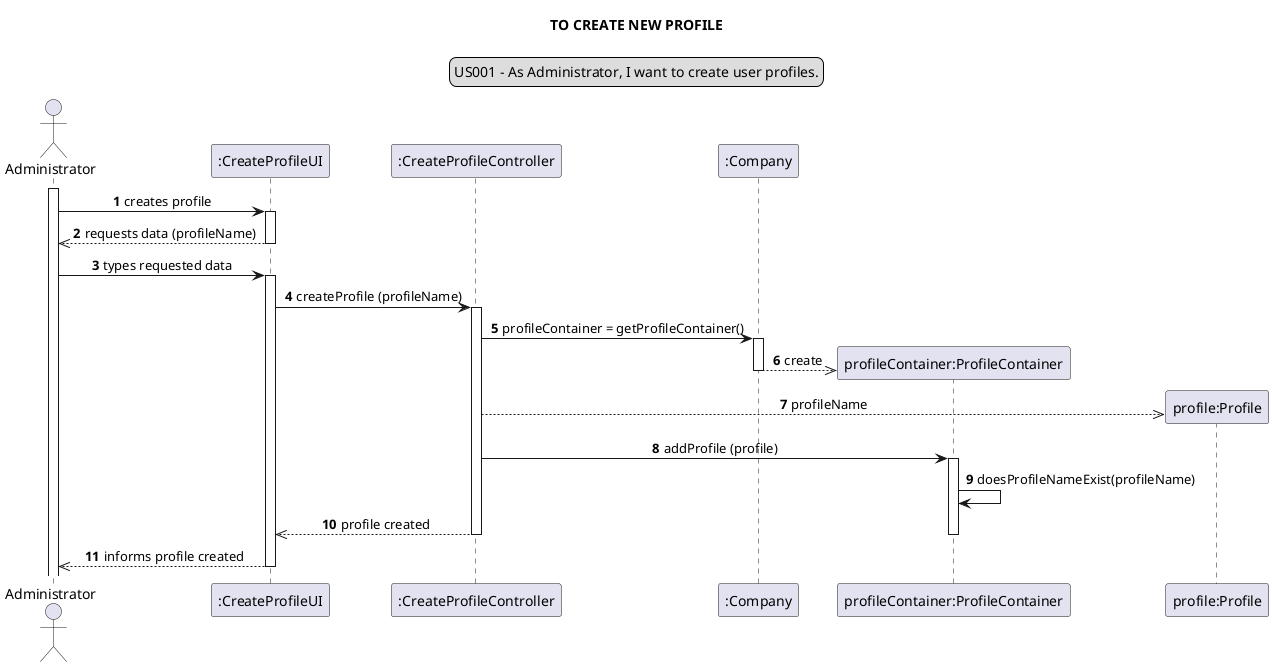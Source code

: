 @startuml

skinparam sequenceMessageAlign center
title TO CREATE NEW PROFILE
legend top
US001 - As Administrator, I want to create user profiles.
end legend
autonumber
actor Administrator
participant ":CreateProfileUI" as cpu
participant ":CreateProfileController" as cpc
participant ":Company" as Company
participant "profileContainer:ProfileContainer" as ProfileContainer
participant "profile:Profile" as Profile
activate Administrator
Administrator -> cpu: creates profile
activate cpu
cpu -->> Administrator: requests data (profileName)
deactivate cpu
Administrator -> cpu: types requested data
activate cpu
cpu -> cpc: createProfile (profileName)
activate cpc
cpc -> Company: profileContainer = getProfileContainer()
activate Company
create ProfileContainer
Company -->> ProfileContainer: create
deactivate Company
create Profile
cpc -->> Profile: profileName
deactivate Profile
cpc -> ProfileContainer: addProfile (profile)
activate ProfileContainer
ProfileContainer -> ProfileContainer: doesProfileNameExist(profileName)
cpc -->> cpu: profile created
deactivate ProfileContainer
deactivate cpc
cpu -->> Administrator: informs profile created
deactivate cpu


@enduml
